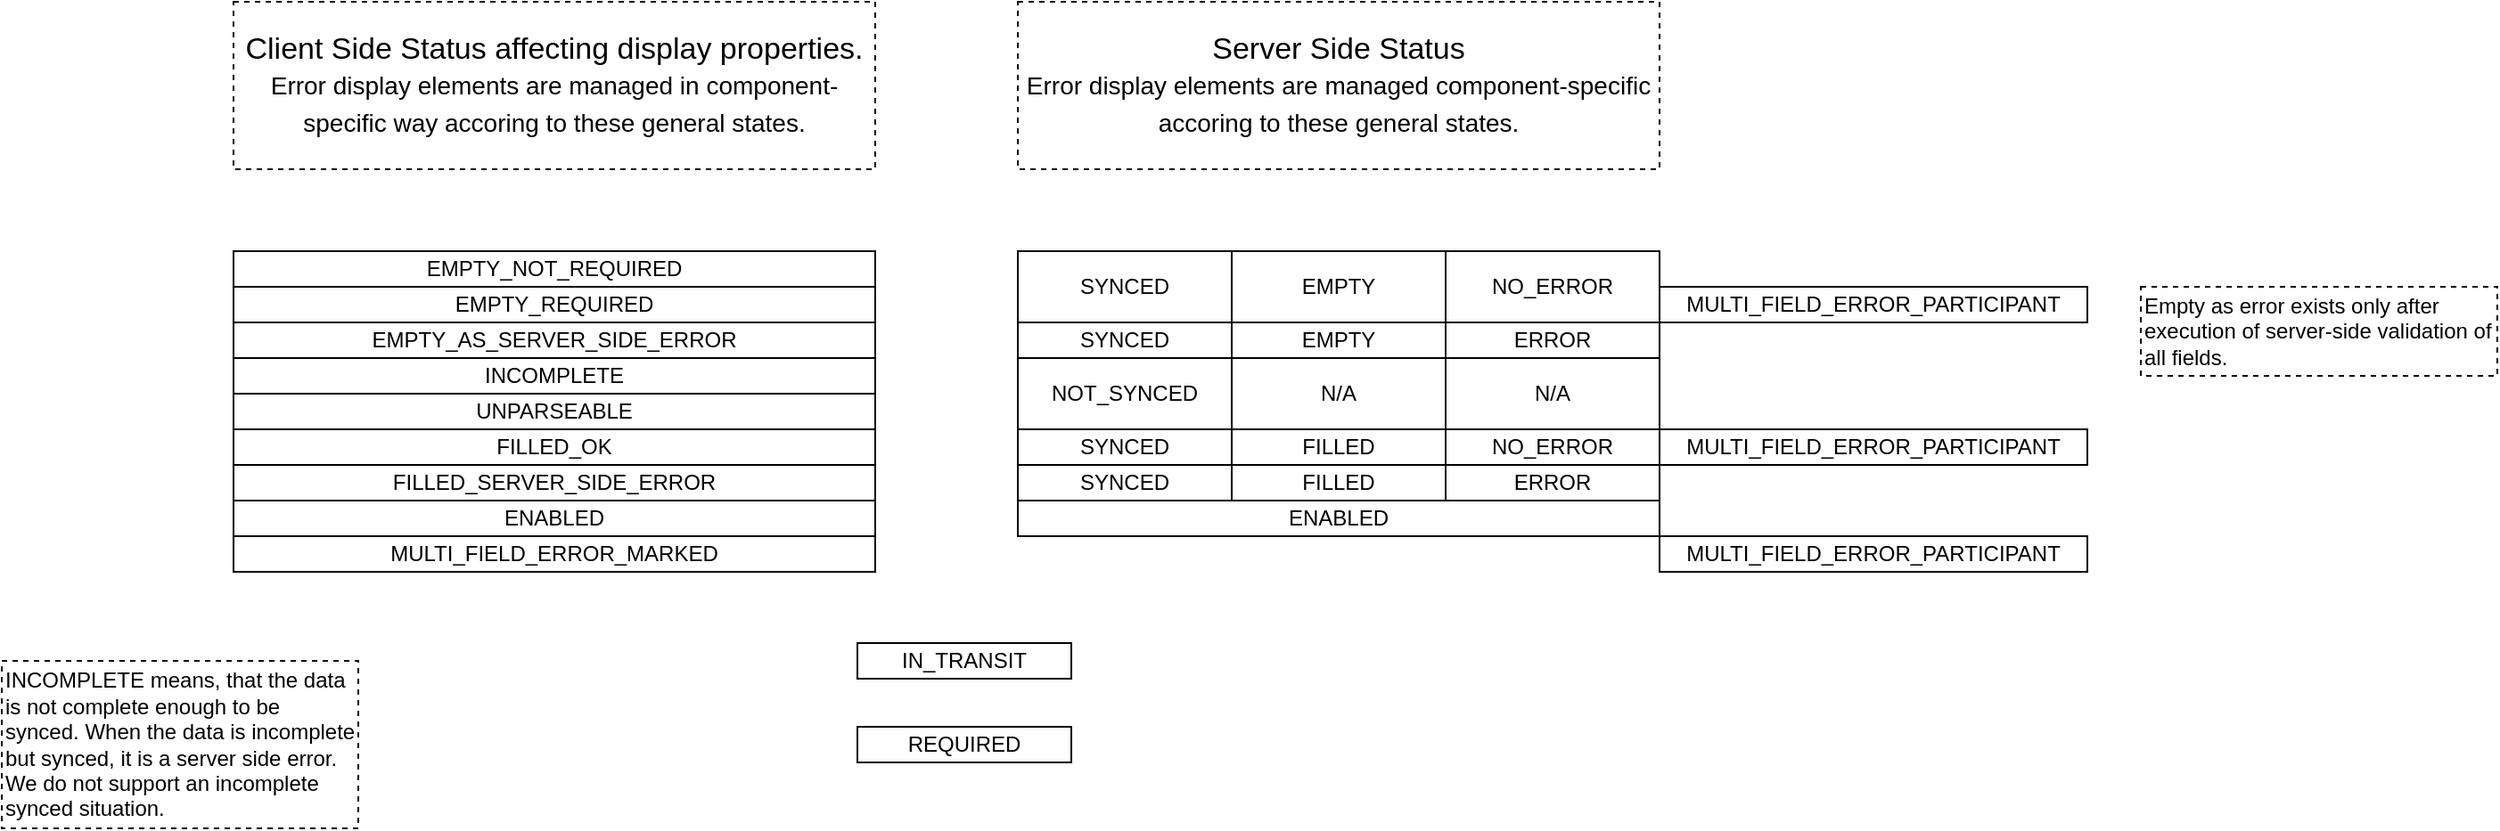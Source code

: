 <mxfile version="24.1.0" type="device">
  <diagram name="Page-1" id="slS-i54JM-N5ZSzpBJAk">
    <mxGraphModel dx="1068" dy="988" grid="1" gridSize="10" guides="1" tooltips="1" connect="1" arrows="1" fold="1" page="1" pageScale="1" pageWidth="1169" pageHeight="827" math="0" shadow="0">
      <root>
        <mxCell id="0" />
        <mxCell id="1" parent="0" />
        <mxCell id="qxJrcSxVET2VQ3xojnO4-5" value="FILLED_OK" style="rounded=0;whiteSpace=wrap;html=1;" parent="1" vertex="1">
          <mxGeometry x="160" y="580" width="360" height="20" as="geometry" />
        </mxCell>
        <mxCell id="qxJrcSxVET2VQ3xojnO4-18" value="SYNCED" style="rounded=0;whiteSpace=wrap;html=1;" parent="1" vertex="1">
          <mxGeometry x="600" y="520" width="120" height="20" as="geometry" />
        </mxCell>
        <mxCell id="qxJrcSxVET2VQ3xojnO4-19" value="INCOMPLETE" style="rounded=0;whiteSpace=wrap;html=1;" parent="1" vertex="1">
          <mxGeometry x="160" y="540" width="360" height="20" as="geometry" />
        </mxCell>
        <mxCell id="qxJrcSxVET2VQ3xojnO4-20" value="EMPTY" style="rounded=0;whiteSpace=wrap;html=1;" parent="1" vertex="1">
          <mxGeometry x="720" y="480" width="120" height="40" as="geometry" />
        </mxCell>
        <mxCell id="qxJrcSxVET2VQ3xojnO4-24" value="NOT_SYNCED" style="rounded=0;whiteSpace=wrap;html=1;" parent="1" vertex="1">
          <mxGeometry x="600" y="540" width="120" height="40" as="geometry" />
        </mxCell>
        <mxCell id="qxJrcSxVET2VQ3xojnO4-26" value="&lt;div&gt;INCOMPLETE means, that the data is not complete enough to be synced. When the data is incomplete but synced, it is a server side error. We do not support an incomplete synced situation.&lt;/div&gt;" style="rounded=0;whiteSpace=wrap;html=1;dashed=1;align=left;" parent="1" vertex="1">
          <mxGeometry x="30" y="710" width="200" height="94" as="geometry" />
        </mxCell>
        <mxCell id="qxJrcSxVET2VQ3xojnO4-28" value="UNPARSEABLE" style="rounded=0;whiteSpace=wrap;html=1;" parent="1" vertex="1">
          <mxGeometry x="160" y="560" width="360" height="20" as="geometry" />
        </mxCell>
        <mxCell id="qxJrcSxVET2VQ3xojnO4-33" value="FILLED_SERVER_SIDE_ERROR" style="rounded=0;whiteSpace=wrap;html=1;" parent="1" vertex="1">
          <mxGeometry x="160" y="600" width="360" height="20" as="geometry" />
        </mxCell>
        <mxCell id="qxJrcSxVET2VQ3xojnO4-35" value="SYNCED" style="rounded=0;whiteSpace=wrap;html=1;" parent="1" vertex="1">
          <mxGeometry x="600" y="580" width="120" height="20" as="geometry" />
        </mxCell>
        <mxCell id="qxJrcSxVET2VQ3xojnO4-36" value="SYNCED" style="rounded=0;whiteSpace=wrap;html=1;" parent="1" vertex="1">
          <mxGeometry x="600" y="600" width="120" height="20" as="geometry" />
        </mxCell>
        <mxCell id="qxJrcSxVET2VQ3xojnO4-38" value="EMPTY_NOT_REQUIRED" style="rounded=0;whiteSpace=wrap;html=1;" parent="1" vertex="1">
          <mxGeometry x="160" y="480" width="360" height="20" as="geometry" />
        </mxCell>
        <mxCell id="qxJrcSxVET2VQ3xojnO4-39" value="EMPTY_AS_SERVER_SIDE_ERROR" style="rounded=0;whiteSpace=wrap;html=1;" parent="1" vertex="1">
          <mxGeometry x="160" y="520" width="360" height="20" as="geometry" />
        </mxCell>
        <mxCell id="qxJrcSxVET2VQ3xojnO4-43" value="SYNCED" style="rounded=0;whiteSpace=wrap;html=1;" parent="1" vertex="1">
          <mxGeometry x="600" y="480" width="120" height="40" as="geometry" />
        </mxCell>
        <mxCell id="qxJrcSxVET2VQ3xojnO4-45" value="EMPTY" style="rounded=0;whiteSpace=wrap;html=1;" parent="1" vertex="1">
          <mxGeometry x="720" y="520" width="120" height="20" as="geometry" />
        </mxCell>
        <mxCell id="qxJrcSxVET2VQ3xojnO4-48" value="NO_ERROR" style="rounded=0;whiteSpace=wrap;html=1;" parent="1" vertex="1">
          <mxGeometry x="840" y="480" width="120" height="40" as="geometry" />
        </mxCell>
        <mxCell id="qxJrcSxVET2VQ3xojnO4-49" value="ERROR" style="rounded=0;whiteSpace=wrap;html=1;" parent="1" vertex="1">
          <mxGeometry x="840" y="520" width="120" height="20" as="geometry" />
        </mxCell>
        <mxCell id="qxJrcSxVET2VQ3xojnO4-50" value="NO_ERROR" style="rounded=0;whiteSpace=wrap;html=1;" parent="1" vertex="1">
          <mxGeometry x="840" y="580" width="120" height="20" as="geometry" />
        </mxCell>
        <mxCell id="qxJrcSxVET2VQ3xojnO4-51" value="ERROR" style="rounded=0;whiteSpace=wrap;html=1;" parent="1" vertex="1">
          <mxGeometry x="840" y="600" width="120" height="20" as="geometry" />
        </mxCell>
        <mxCell id="qxJrcSxVET2VQ3xojnO4-52" value="EMPTY_REQUIRED" style="rounded=0;whiteSpace=wrap;html=1;" parent="1" vertex="1">
          <mxGeometry x="160" y="500" width="360" height="20" as="geometry" />
        </mxCell>
        <mxCell id="qxJrcSxVET2VQ3xojnO4-53" value="N/A" style="rounded=0;whiteSpace=wrap;html=1;" parent="1" vertex="1">
          <mxGeometry x="720" y="540" width="120" height="40" as="geometry" />
        </mxCell>
        <mxCell id="qxJrcSxVET2VQ3xojnO4-54" value="N/A" style="rounded=0;whiteSpace=wrap;html=1;" parent="1" vertex="1">
          <mxGeometry x="840" y="540" width="120" height="40" as="geometry" />
        </mxCell>
        <mxCell id="qxJrcSxVET2VQ3xojnO4-55" value="FILLED" style="rounded=0;whiteSpace=wrap;html=1;" parent="1" vertex="1">
          <mxGeometry x="720" y="580" width="120" height="20" as="geometry" />
        </mxCell>
        <mxCell id="qxJrcSxVET2VQ3xojnO4-56" value="FILLED" style="rounded=0;whiteSpace=wrap;html=1;" parent="1" vertex="1">
          <mxGeometry x="720" y="600" width="120" height="20" as="geometry" />
        </mxCell>
        <mxCell id="qxJrcSxVET2VQ3xojnO4-57" value="ENABLED" style="rounded=0;whiteSpace=wrap;html=1;" parent="1" vertex="1">
          <mxGeometry x="160" y="620" width="360" height="20" as="geometry" />
        </mxCell>
        <mxCell id="qxJrcSxVET2VQ3xojnO4-59" value="ENABLED" style="rounded=0;whiteSpace=wrap;html=1;" parent="1" vertex="1">
          <mxGeometry x="600" y="620" width="360" height="20" as="geometry" />
        </mxCell>
        <mxCell id="qxJrcSxVET2VQ3xojnO4-60" value="MULTI_FIELD_ERROR_MARKED" style="rounded=0;whiteSpace=wrap;html=1;" parent="1" vertex="1">
          <mxGeometry x="160" y="640" width="360" height="20" as="geometry" />
        </mxCell>
        <mxCell id="qxJrcSxVET2VQ3xojnO4-61" value="&lt;div&gt;Empty as error exists only after execution of server-side validation of all fields.&lt;/div&gt;" style="rounded=0;whiteSpace=wrap;html=1;dashed=1;align=left;" parent="1" vertex="1">
          <mxGeometry x="1230" y="500" width="200" height="50" as="geometry" />
        </mxCell>
        <mxCell id="qxJrcSxVET2VQ3xojnO4-62" value="MULTI_FIELD_ERROR_PARTICIPANT" style="rounded=0;whiteSpace=wrap;html=1;" parent="1" vertex="1">
          <mxGeometry x="960" y="640" width="240" height="20" as="geometry" />
        </mxCell>
        <mxCell id="qxJrcSxVET2VQ3xojnO4-63" value="MULTI_FIELD_ERROR_PARTICIPANT" style="rounded=0;whiteSpace=wrap;html=1;" parent="1" vertex="1">
          <mxGeometry x="960" y="500" width="240" height="20" as="geometry" />
        </mxCell>
        <mxCell id="qxJrcSxVET2VQ3xojnO4-64" value="MULTI_FIELD_ERROR_PARTICIPANT" style="rounded=0;whiteSpace=wrap;html=1;" parent="1" vertex="1">
          <mxGeometry x="960" y="580" width="240" height="20" as="geometry" />
        </mxCell>
        <mxCell id="qxJrcSxVET2VQ3xojnO4-65" value="&lt;div style=&quot;font-size: 17px;&quot;&gt;Client Side Status affecting display properties.&lt;/div&gt;&lt;div style=&quot;&quot;&gt;&lt;font style=&quot;font-size: 14px;&quot;&gt;Error display elements are managed in component-specific way accoring to these general states.&lt;/font&gt;&lt;/div&gt;" style="rounded=0;whiteSpace=wrap;html=1;dashed=1;align=center;fontSize=17;" parent="1" vertex="1">
          <mxGeometry x="160" y="340" width="360" height="94" as="geometry" />
        </mxCell>
        <mxCell id="qxJrcSxVET2VQ3xojnO4-66" value="&lt;div style=&quot;font-size: 17px;&quot;&gt;Server Side Status&lt;/div&gt;&lt;div style=&quot;&quot;&gt;&lt;font style=&quot;font-size: 14px;&quot;&gt;Error display elements are managed component-specific accoring to these general states.&lt;/font&gt;&lt;/div&gt;" style="rounded=0;whiteSpace=wrap;html=1;dashed=1;align=center;fontSize=17;" parent="1" vertex="1">
          <mxGeometry x="600" y="340" width="360" height="94" as="geometry" />
        </mxCell>
        <mxCell id="rhh01OG-IXCvojbALjEP-2" value="IN_TRANSIT" style="rounded=0;whiteSpace=wrap;html=1;" vertex="1" parent="1">
          <mxGeometry x="510" y="700" width="120" height="20" as="geometry" />
        </mxCell>
        <mxCell id="rhh01OG-IXCvojbALjEP-3" value="REQUIRED" style="rounded=0;whiteSpace=wrap;html=1;" vertex="1" parent="1">
          <mxGeometry x="510" y="747" width="120" height="20" as="geometry" />
        </mxCell>
      </root>
    </mxGraphModel>
  </diagram>
</mxfile>
